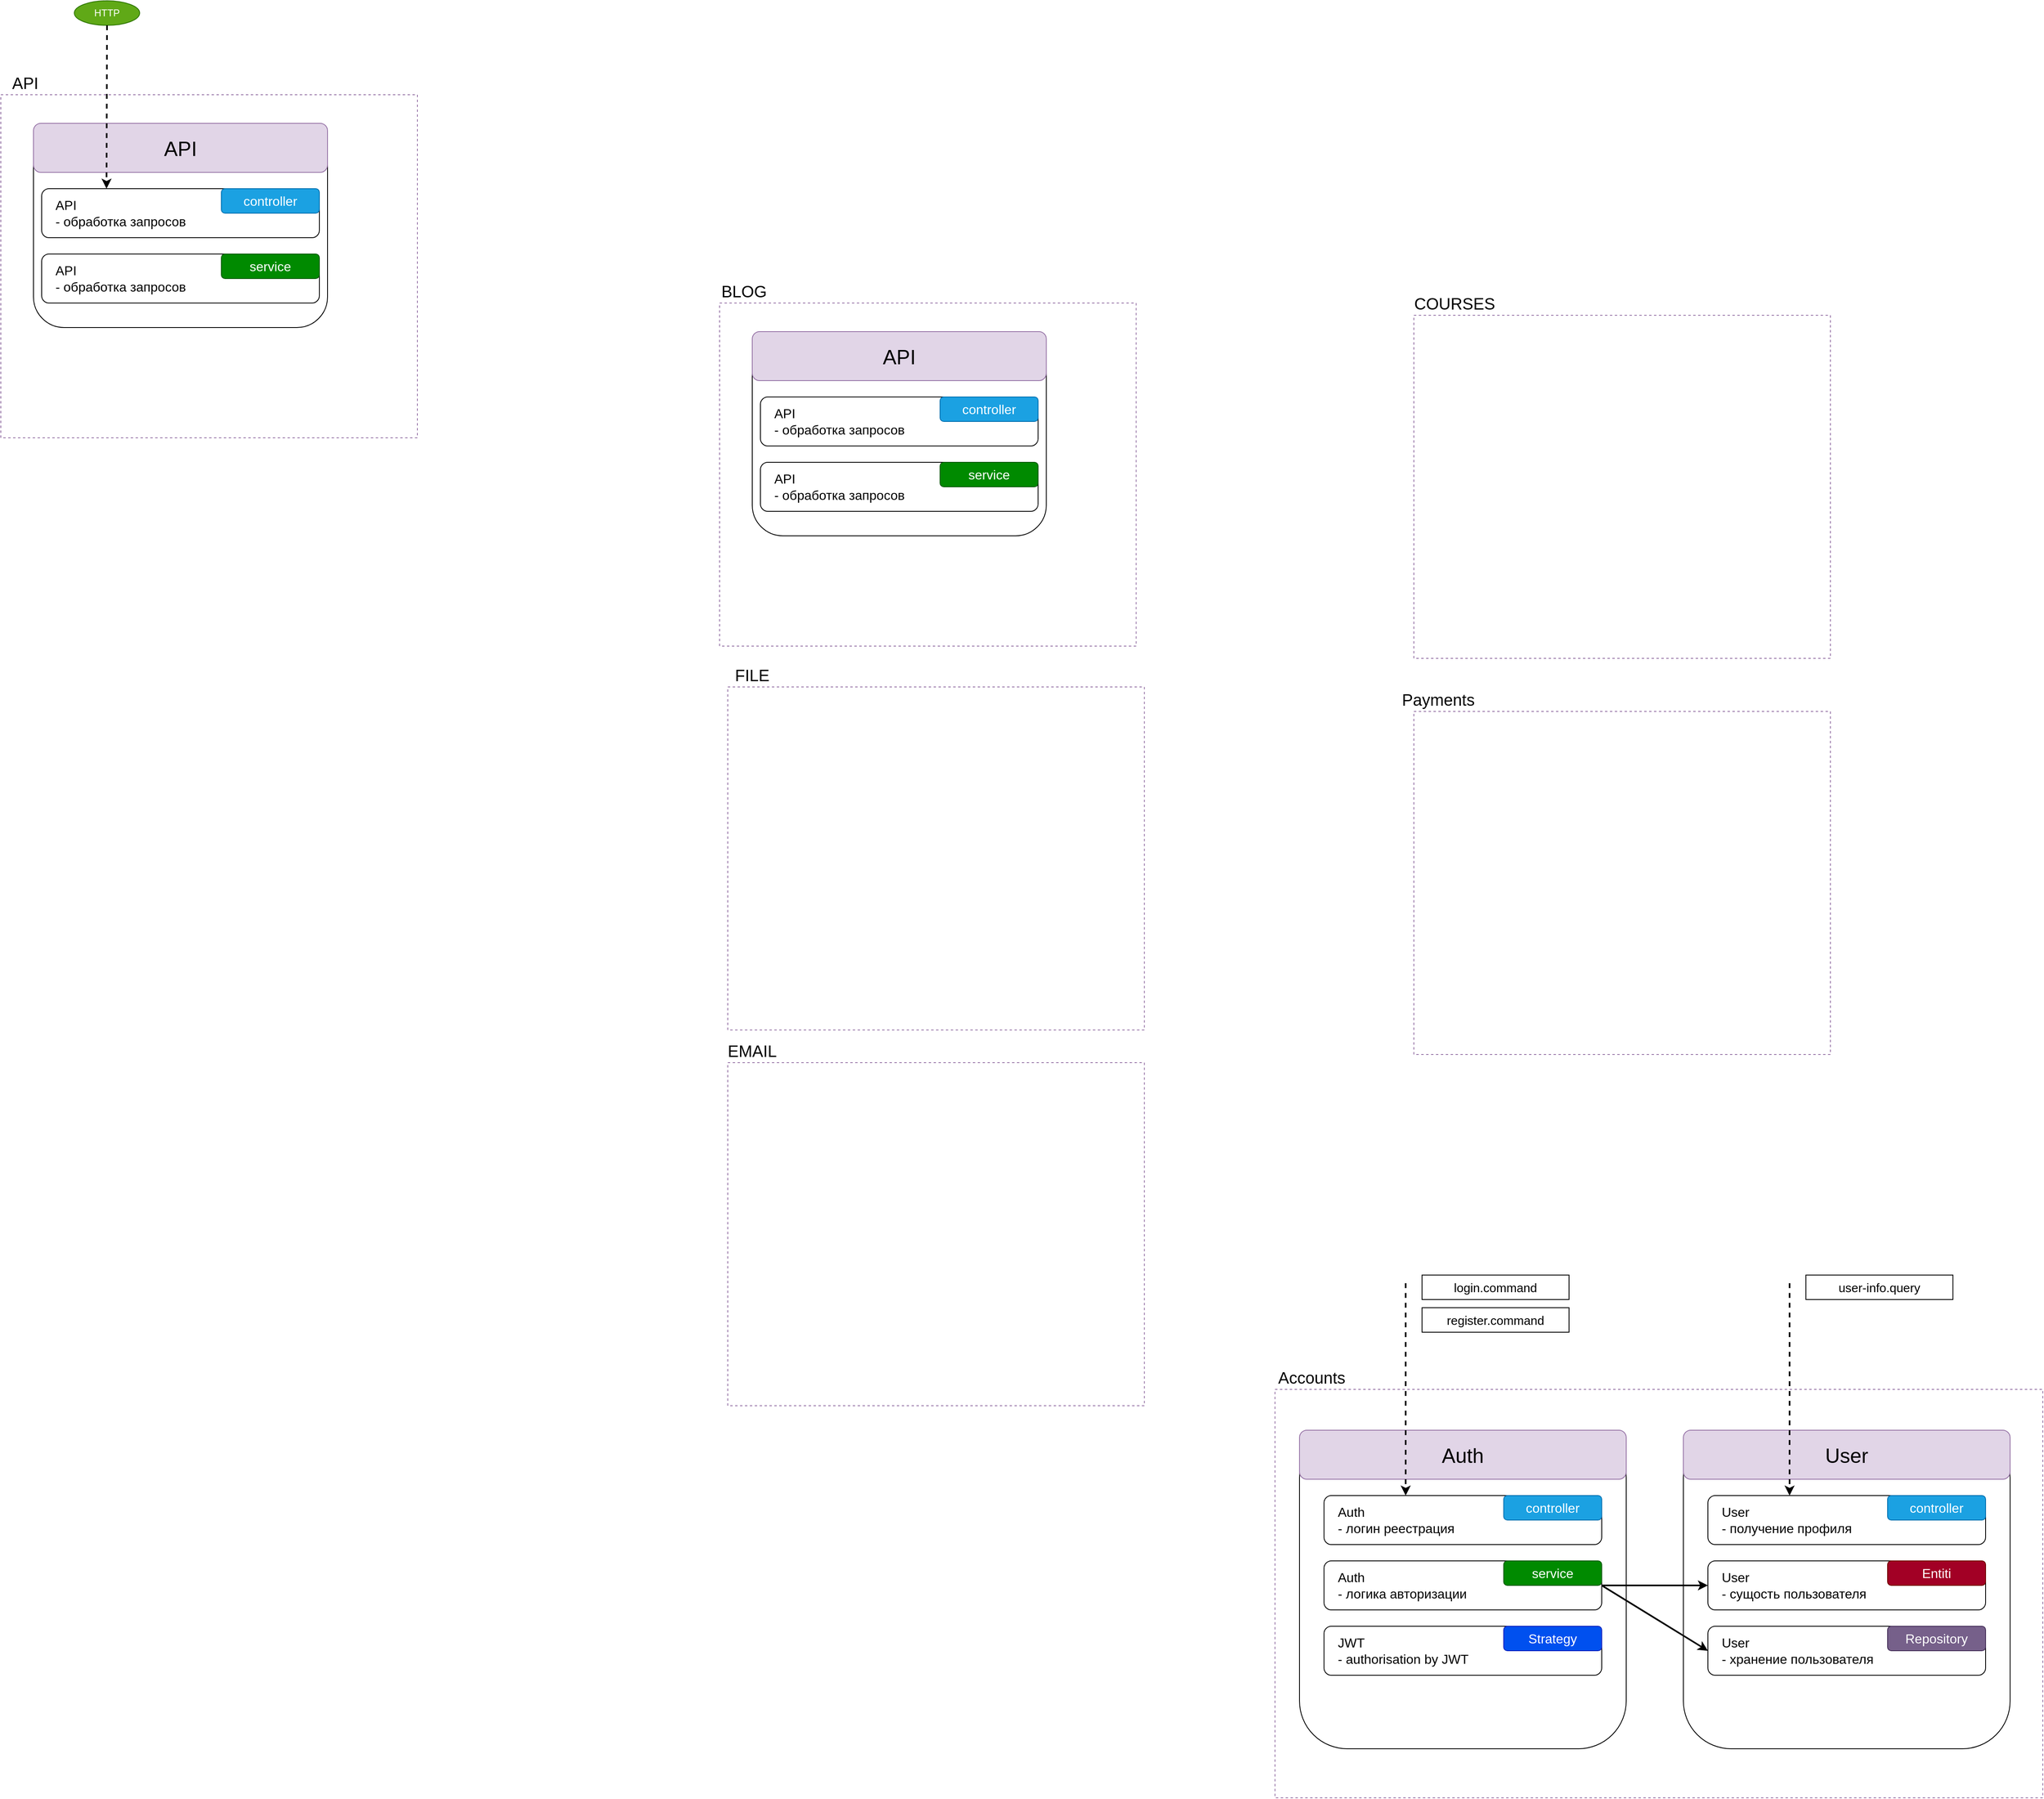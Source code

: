 <mxfile version="24.7.6">
  <diagram name="Страница — 1" id="FXz6Qzg8k4MSJghazMvo">
    <mxGraphModel dx="1311" dy="855" grid="1" gridSize="10" guides="1" tooltips="1" connect="1" arrows="1" fold="1" page="1" pageScale="1" pageWidth="827" pageHeight="1169" math="0" shadow="0">
      <root>
        <mxCell id="0" />
        <mxCell id="1" parent="0" />
        <mxCell id="1Hry3ucUljuugz8p2C6j-1" value="" style="rounded=1;whiteSpace=wrap;html=1;" parent="1" vertex="1">
          <mxGeometry x="480" y="200" width="360" height="250" as="geometry" />
        </mxCell>
        <mxCell id="1Hry3ucUljuugz8p2C6j-2" value="&lt;font style=&quot;font-size: 25px;&quot;&gt;API&lt;/font&gt;" style="rounded=1;whiteSpace=wrap;html=1;fillColor=#e1d5e7;strokeColor=#9673a6;" parent="1" vertex="1">
          <mxGeometry x="480" y="200" width="360" height="60" as="geometry" />
        </mxCell>
        <mxCell id="1Hry3ucUljuugz8p2C6j-3" value="&lt;font style=&quot;font-size: 16px;&quot;&gt;API&lt;br&gt;- обработка запросов&lt;/font&gt;" style="rounded=1;whiteSpace=wrap;html=1;align=left;spacingLeft=15;" parent="1" vertex="1">
          <mxGeometry x="490" y="280" width="340" height="60" as="geometry" />
        </mxCell>
        <mxCell id="1Hry3ucUljuugz8p2C6j-4" value="&lt;font style=&quot;font-size: 16px;&quot;&gt;API&lt;br&gt;- обработка запросов&lt;/font&gt;" style="rounded=1;whiteSpace=wrap;html=1;align=left;perimeterSpacing=0;spacingLeft=15;" parent="1" vertex="1">
          <mxGeometry x="490" y="360" width="340" height="60" as="geometry" />
        </mxCell>
        <mxCell id="1Hry3ucUljuugz8p2C6j-5" value="&lt;font style=&quot;font-size: 16px;&quot;&gt;controller&lt;/font&gt;" style="rounded=1;whiteSpace=wrap;html=1;fillColor=#1ba1e2;strokeColor=#006EAF;fontColor=#ffffff;" parent="1" vertex="1">
          <mxGeometry x="710" y="280" width="120" height="30" as="geometry" />
        </mxCell>
        <mxCell id="1Hry3ucUljuugz8p2C6j-7" value="&lt;font style=&quot;font-size: 16px;&quot;&gt;service&lt;/font&gt;" style="rounded=1;whiteSpace=wrap;html=1;fillColor=#008a00;strokeColor=#005700;fontColor=#ffffff;" parent="1" vertex="1">
          <mxGeometry x="710" y="360" width="120" height="30" as="geometry" />
        </mxCell>
        <mxCell id="1Hry3ucUljuugz8p2C6j-8" style="edgeStyle=orthogonalEdgeStyle;rounded=0;orthogonalLoop=1;jettySize=auto;html=1;exitX=0.5;exitY=1;exitDx=0;exitDy=0;" parent="1" source="1Hry3ucUljuugz8p2C6j-1" target="1Hry3ucUljuugz8p2C6j-1" edge="1">
          <mxGeometry relative="1" as="geometry" />
        </mxCell>
        <mxCell id="1Hry3ucUljuugz8p2C6j-9" value="HTTP" style="ellipse;whiteSpace=wrap;html=1;fillColor=#60a917;fontColor=#ffffff;strokeColor=#2D7600;" parent="1" vertex="1">
          <mxGeometry x="530" y="50" width="80" height="30" as="geometry" />
        </mxCell>
        <mxCell id="1Hry3ucUljuugz8p2C6j-15" value="" style="rounded=0;whiteSpace=wrap;html=1;fillColor=none;strokeColor=#9673a6;dashed=1;glass=0;" parent="1" vertex="1">
          <mxGeometry x="440" y="165" width="510" height="420" as="geometry" />
        </mxCell>
        <mxCell id="1Hry3ucUljuugz8p2C6j-16" value="&lt;font style=&quot;font-size: 20px;&quot;&gt;API&lt;/font&gt;" style="text;html=1;align=center;verticalAlign=middle;whiteSpace=wrap;rounded=0;" parent="1" vertex="1">
          <mxGeometry x="440" y="135" width="60" height="30" as="geometry" />
        </mxCell>
        <mxCell id="1Hry3ucUljuugz8p2C6j-19" value="" style="endArrow=classic;html=1;rounded=0;exitX=0.5;exitY=1;exitDx=0;exitDy=0;strokeWidth=2;dashed=1;" parent="1" source="1Hry3ucUljuugz8p2C6j-9" edge="1">
          <mxGeometry width="50" height="50" relative="1" as="geometry">
            <mxPoint x="569.41" y="100" as="sourcePoint" />
            <mxPoint x="569.41" y="280" as="targetPoint" />
          </mxGeometry>
        </mxCell>
        <mxCell id="1Hry3ucUljuugz8p2C6j-20" value="" style="rounded=1;whiteSpace=wrap;html=1;" parent="1" vertex="1">
          <mxGeometry x="1360" y="455" width="360" height="250" as="geometry" />
        </mxCell>
        <mxCell id="1Hry3ucUljuugz8p2C6j-21" value="&lt;font style=&quot;font-size: 25px;&quot;&gt;API&lt;/font&gt;" style="rounded=1;whiteSpace=wrap;html=1;fillColor=#e1d5e7;strokeColor=#9673a6;" parent="1" vertex="1">
          <mxGeometry x="1360" y="455" width="360" height="60" as="geometry" />
        </mxCell>
        <mxCell id="1Hry3ucUljuugz8p2C6j-22" value="&lt;font style=&quot;font-size: 16px;&quot;&gt;API&lt;br&gt;- обработка запросов&lt;/font&gt;" style="rounded=1;whiteSpace=wrap;html=1;align=left;spacingLeft=15;" parent="1" vertex="1">
          <mxGeometry x="1370" y="535" width="340" height="60" as="geometry" />
        </mxCell>
        <mxCell id="1Hry3ucUljuugz8p2C6j-23" value="&lt;font style=&quot;font-size: 16px;&quot;&gt;API&lt;br&gt;- обработка запросов&lt;/font&gt;" style="rounded=1;whiteSpace=wrap;html=1;align=left;perimeterSpacing=0;spacingLeft=15;" parent="1" vertex="1">
          <mxGeometry x="1370" y="615" width="340" height="60" as="geometry" />
        </mxCell>
        <mxCell id="1Hry3ucUljuugz8p2C6j-24" value="&lt;font style=&quot;font-size: 16px;&quot;&gt;controller&lt;/font&gt;" style="rounded=1;whiteSpace=wrap;html=1;fillColor=#1ba1e2;strokeColor=#006EAF;fontColor=#ffffff;" parent="1" vertex="1">
          <mxGeometry x="1590" y="535" width="120" height="30" as="geometry" />
        </mxCell>
        <mxCell id="1Hry3ucUljuugz8p2C6j-25" value="&lt;font style=&quot;font-size: 16px;&quot;&gt;service&lt;/font&gt;" style="rounded=1;whiteSpace=wrap;html=1;fillColor=#008a00;strokeColor=#005700;fontColor=#ffffff;" parent="1" vertex="1">
          <mxGeometry x="1590" y="615" width="120" height="30" as="geometry" />
        </mxCell>
        <mxCell id="1Hry3ucUljuugz8p2C6j-26" style="edgeStyle=orthogonalEdgeStyle;rounded=0;orthogonalLoop=1;jettySize=auto;html=1;exitX=0.5;exitY=1;exitDx=0;exitDy=0;" parent="1" source="1Hry3ucUljuugz8p2C6j-20" target="1Hry3ucUljuugz8p2C6j-20" edge="1">
          <mxGeometry relative="1" as="geometry" />
        </mxCell>
        <mxCell id="1Hry3ucUljuugz8p2C6j-27" value="" style="rounded=0;whiteSpace=wrap;html=1;fillColor=none;strokeColor=#9673a6;dashed=1;glass=0;" parent="1" vertex="1">
          <mxGeometry x="1320" y="420" width="510" height="420" as="geometry" />
        </mxCell>
        <mxCell id="1Hry3ucUljuugz8p2C6j-28" value="&lt;font style=&quot;font-size: 20px;&quot;&gt;BLOG&lt;/font&gt;" style="text;html=1;align=center;verticalAlign=middle;whiteSpace=wrap;rounded=0;" parent="1" vertex="1">
          <mxGeometry x="1320" y="390" width="60" height="30" as="geometry" />
        </mxCell>
        <mxCell id="1Hry3ucUljuugz8p2C6j-29" value="" style="rounded=0;whiteSpace=wrap;html=1;fillColor=none;strokeColor=#9673a6;dashed=1;glass=0;" parent="1" vertex="1">
          <mxGeometry x="1330" y="1350" width="510" height="420" as="geometry" />
        </mxCell>
        <mxCell id="1Hry3ucUljuugz8p2C6j-30" value="&lt;span style=&quot;font-size: 20px;&quot;&gt;EMAIL&lt;/span&gt;" style="text;html=1;align=center;verticalAlign=middle;whiteSpace=wrap;rounded=0;" parent="1" vertex="1">
          <mxGeometry x="1330" y="1320" width="60" height="30" as="geometry" />
        </mxCell>
        <mxCell id="1Hry3ucUljuugz8p2C6j-31" value="" style="rounded=0;whiteSpace=wrap;html=1;fillColor=none;strokeColor=#9673a6;dashed=1;glass=0;" parent="1" vertex="1">
          <mxGeometry x="1330" y="890" width="510" height="420" as="geometry" />
        </mxCell>
        <mxCell id="1Hry3ucUljuugz8p2C6j-32" value="&lt;font style=&quot;font-size: 20px;&quot;&gt;FILE&lt;/font&gt;" style="text;html=1;align=center;verticalAlign=middle;whiteSpace=wrap;rounded=0;" parent="1" vertex="1">
          <mxGeometry x="1330" y="860" width="60" height="30" as="geometry" />
        </mxCell>
        <mxCell id="1Hry3ucUljuugz8p2C6j-33" value="" style="rounded=0;whiteSpace=wrap;html=1;fillColor=none;strokeColor=#9673a6;dashed=1;glass=0;" parent="1" vertex="1">
          <mxGeometry x="2170" y="435" width="510" height="420" as="geometry" />
        </mxCell>
        <mxCell id="1Hry3ucUljuugz8p2C6j-34" value="&lt;font style=&quot;font-size: 20px;&quot;&gt;COURSES&lt;/font&gt;" style="text;html=1;align=center;verticalAlign=middle;whiteSpace=wrap;rounded=0;" parent="1" vertex="1">
          <mxGeometry x="2190" y="405" width="60" height="30" as="geometry" />
        </mxCell>
        <mxCell id="1Hry3ucUljuugz8p2C6j-35" value="" style="rounded=0;whiteSpace=wrap;html=1;fillColor=none;strokeColor=#9673a6;dashed=1;glass=0;" parent="1" vertex="1">
          <mxGeometry x="2170" y="920" width="510" height="420" as="geometry" />
        </mxCell>
        <mxCell id="1Hry3ucUljuugz8p2C6j-36" value="&lt;font style=&quot;font-size: 20px;&quot;&gt;Payments&lt;/font&gt;" style="text;html=1;align=center;verticalAlign=middle;whiteSpace=wrap;rounded=0;" parent="1" vertex="1">
          <mxGeometry x="2170" y="890" width="60" height="30" as="geometry" />
        </mxCell>
        <mxCell id="1Hry3ucUljuugz8p2C6j-37" value="" style="rounded=0;whiteSpace=wrap;html=1;fillColor=none;strokeColor=#9673a6;dashed=1;glass=0;" parent="1" vertex="1">
          <mxGeometry x="2000" y="1750" width="940" height="500" as="geometry" />
        </mxCell>
        <mxCell id="1Hry3ucUljuugz8p2C6j-38" value="&lt;font style=&quot;font-size: 20px;&quot;&gt;Accounts&lt;/font&gt;" style="text;html=1;align=center;verticalAlign=middle;whiteSpace=wrap;rounded=0;" parent="1" vertex="1">
          <mxGeometry x="2015" y="1720" width="60" height="30" as="geometry" />
        </mxCell>
        <mxCell id="1Hry3ucUljuugz8p2C6j-39" value="" style="rounded=1;whiteSpace=wrap;html=1;" parent="1" vertex="1">
          <mxGeometry x="2030" y="1800" width="400" height="390" as="geometry" />
        </mxCell>
        <mxCell id="1Hry3ucUljuugz8p2C6j-40" value="&lt;font style=&quot;font-size: 25px;&quot;&gt;Auth&lt;/font&gt;" style="rounded=1;whiteSpace=wrap;html=1;fillColor=#e1d5e7;strokeColor=#9673a6;" parent="1" vertex="1">
          <mxGeometry x="2030" y="1800" width="400" height="60" as="geometry" />
        </mxCell>
        <mxCell id="1Hry3ucUljuugz8p2C6j-41" value="&lt;font style=&quot;font-size: 16px;&quot;&gt;Auth&lt;br&gt;- логин реестрация&lt;/font&gt;" style="rounded=1;whiteSpace=wrap;html=1;align=left;spacingLeft=15;" parent="1" vertex="1">
          <mxGeometry x="2060" y="1880" width="340" height="60" as="geometry" />
        </mxCell>
        <mxCell id="1Hry3ucUljuugz8p2C6j-42" value="&lt;font style=&quot;font-size: 16px;&quot;&gt;Auth&lt;br&gt;- логика авторизации&lt;/font&gt;" style="rounded=1;whiteSpace=wrap;html=1;align=left;perimeterSpacing=0;spacingLeft=15;" parent="1" vertex="1">
          <mxGeometry x="2060" y="1960" width="340" height="60" as="geometry" />
        </mxCell>
        <mxCell id="1Hry3ucUljuugz8p2C6j-43" value="&lt;font style=&quot;font-size: 16px;&quot;&gt;controller&lt;/font&gt;" style="rounded=1;whiteSpace=wrap;html=1;fillColor=#1ba1e2;strokeColor=#006EAF;fontColor=#ffffff;" parent="1" vertex="1">
          <mxGeometry x="2280" y="1880" width="120" height="30" as="geometry" />
        </mxCell>
        <mxCell id="1Hry3ucUljuugz8p2C6j-44" value="&lt;font style=&quot;font-size: 16px;&quot;&gt;service&lt;/font&gt;" style="rounded=1;whiteSpace=wrap;html=1;fillColor=#008a00;strokeColor=#005700;fontColor=#ffffff;" parent="1" vertex="1">
          <mxGeometry x="2280" y="1960" width="120" height="30" as="geometry" />
        </mxCell>
        <mxCell id="1Hry3ucUljuugz8p2C6j-45" value="" style="rounded=1;whiteSpace=wrap;html=1;" parent="1" vertex="1">
          <mxGeometry x="2500" y="1800" width="400" height="390" as="geometry" />
        </mxCell>
        <mxCell id="1Hry3ucUljuugz8p2C6j-46" value="&lt;font style=&quot;font-size: 25px;&quot;&gt;User&lt;/font&gt;" style="rounded=1;whiteSpace=wrap;html=1;fillColor=#e1d5e7;strokeColor=#9673a6;" parent="1" vertex="1">
          <mxGeometry x="2500" y="1800" width="400" height="60" as="geometry" />
        </mxCell>
        <mxCell id="1Hry3ucUljuugz8p2C6j-47" value="&lt;font style=&quot;font-size: 16px;&quot;&gt;User&lt;br&gt;- получение профиля&lt;/font&gt;" style="rounded=1;whiteSpace=wrap;html=1;align=left;spacingLeft=15;" parent="1" vertex="1">
          <mxGeometry x="2530" y="1880" width="340" height="60" as="geometry" />
        </mxCell>
        <mxCell id="1Hry3ucUljuugz8p2C6j-48" value="&lt;font style=&quot;font-size: 16px;&quot;&gt;User&lt;br&gt;- хранение пользователя&lt;/font&gt;" style="rounded=1;whiteSpace=wrap;html=1;align=left;perimeterSpacing=0;spacingLeft=15;" parent="1" vertex="1">
          <mxGeometry x="2530" y="2040" width="340" height="60" as="geometry" />
        </mxCell>
        <mxCell id="1Hry3ucUljuugz8p2C6j-49" value="&lt;font style=&quot;font-size: 16px;&quot;&gt;controller&lt;/font&gt;" style="rounded=1;whiteSpace=wrap;html=1;fillColor=#1ba1e2;strokeColor=#006EAF;fontColor=#ffffff;" parent="1" vertex="1">
          <mxGeometry x="2750" y="1880" width="120" height="30" as="geometry" />
        </mxCell>
        <mxCell id="1Hry3ucUljuugz8p2C6j-50" value="&lt;span style=&quot;font-size: 16px;&quot;&gt;Repository&lt;/span&gt;" style="rounded=1;whiteSpace=wrap;html=1;fillColor=#76608a;strokeColor=#432D57;fontColor=#ffffff;" parent="1" vertex="1">
          <mxGeometry x="2750" y="2040" width="120" height="30" as="geometry" />
        </mxCell>
        <mxCell id="1Hry3ucUljuugz8p2C6j-56" value="&lt;font style=&quot;font-size: 16px;&quot;&gt;User&lt;/font&gt;&lt;div&gt;&lt;font style=&quot;font-size: 16px;&quot;&gt;- сущость пользователя&lt;/font&gt;&lt;/div&gt;" style="rounded=1;whiteSpace=wrap;html=1;align=left;perimeterSpacing=0;spacingLeft=15;" parent="1" vertex="1">
          <mxGeometry x="2530" y="1960" width="340" height="60" as="geometry" />
        </mxCell>
        <mxCell id="1Hry3ucUljuugz8p2C6j-57" value="&lt;span style=&quot;font-size: 16px;&quot;&gt;Entiti&lt;/span&gt;" style="rounded=1;whiteSpace=wrap;html=1;fillColor=#a20025;strokeColor=#6F0000;fontColor=#ffffff;" parent="1" vertex="1">
          <mxGeometry x="2750" y="1960" width="120" height="30" as="geometry" />
        </mxCell>
        <mxCell id="1Hry3ucUljuugz8p2C6j-61" value="" style="endArrow=classic;html=1;rounded=0;exitX=1;exitY=0.5;exitDx=0;exitDy=0;entryX=0;entryY=0.5;entryDx=0;entryDy=0;strokeWidth=2;" parent="1" source="1Hry3ucUljuugz8p2C6j-42" target="1Hry3ucUljuugz8p2C6j-56" edge="1">
          <mxGeometry width="50" height="50" relative="1" as="geometry">
            <mxPoint x="2440" y="2120" as="sourcePoint" />
            <mxPoint x="2490" y="2070" as="targetPoint" />
          </mxGeometry>
        </mxCell>
        <mxCell id="1Hry3ucUljuugz8p2C6j-62" value="" style="endArrow=classic;html=1;rounded=0;exitX=1;exitY=0.5;exitDx=0;exitDy=0;entryX=0;entryY=0.5;entryDx=0;entryDy=0;strokeWidth=2;" parent="1" source="1Hry3ucUljuugz8p2C6j-42" target="1Hry3ucUljuugz8p2C6j-48" edge="1">
          <mxGeometry width="50" height="50" relative="1" as="geometry">
            <mxPoint x="2410" y="2000" as="sourcePoint" />
            <mxPoint x="2540" y="2000" as="targetPoint" />
          </mxGeometry>
        </mxCell>
        <mxCell id="1Hry3ucUljuugz8p2C6j-63" value="&lt;font style=&quot;font-size: 16px;&quot;&gt;JWT&lt;br&gt;- authorisation by JWT&lt;/font&gt;" style="rounded=1;whiteSpace=wrap;html=1;align=left;perimeterSpacing=0;spacingLeft=15;" parent="1" vertex="1">
          <mxGeometry x="2060" y="2040" width="340" height="60" as="geometry" />
        </mxCell>
        <mxCell id="1Hry3ucUljuugz8p2C6j-64" value="&lt;span style=&quot;font-size: 16px;&quot;&gt;Strategy&lt;/span&gt;" style="rounded=1;whiteSpace=wrap;html=1;fillColor=#0050ef;strokeColor=#001DBC;fontColor=#ffffff;" parent="1" vertex="1">
          <mxGeometry x="2280" y="2040" width="120" height="30" as="geometry" />
        </mxCell>
        <mxCell id="NOx0zix0NdKzNJuwrrX9-1" value="" style="endArrow=classic;html=1;rounded=0;strokeWidth=2;dashed=1;" edge="1" parent="1">
          <mxGeometry width="50" height="50" relative="1" as="geometry">
            <mxPoint x="2160" y="1620" as="sourcePoint" />
            <mxPoint x="2160" y="1880" as="targetPoint" />
          </mxGeometry>
        </mxCell>
        <mxCell id="NOx0zix0NdKzNJuwrrX9-2" value="&lt;font style=&quot;font-size: 15px;&quot;&gt;login.command&lt;/font&gt;" style="rounded=0;whiteSpace=wrap;html=1;" vertex="1" parent="1">
          <mxGeometry x="2180" y="1610" width="180" height="30" as="geometry" />
        </mxCell>
        <mxCell id="NOx0zix0NdKzNJuwrrX9-3" value="&lt;font style=&quot;font-size: 15px;&quot;&gt;register.command&lt;/font&gt;" style="rounded=0;whiteSpace=wrap;html=1;" vertex="1" parent="1">
          <mxGeometry x="2180" y="1650" width="180" height="30" as="geometry" />
        </mxCell>
        <mxCell id="NOx0zix0NdKzNJuwrrX9-4" value="" style="endArrow=classic;html=1;rounded=0;strokeWidth=2;dashed=1;" edge="1" parent="1">
          <mxGeometry width="50" height="50" relative="1" as="geometry">
            <mxPoint x="2630" y="1620" as="sourcePoint" />
            <mxPoint x="2630" y="1880" as="targetPoint" />
          </mxGeometry>
        </mxCell>
        <mxCell id="NOx0zix0NdKzNJuwrrX9-5" value="&lt;font style=&quot;font-size: 15px;&quot;&gt;user-info.query&lt;/font&gt;" style="rounded=0;whiteSpace=wrap;html=1;" vertex="1" parent="1">
          <mxGeometry x="2650" y="1610" width="180" height="30" as="geometry" />
        </mxCell>
      </root>
    </mxGraphModel>
  </diagram>
</mxfile>
